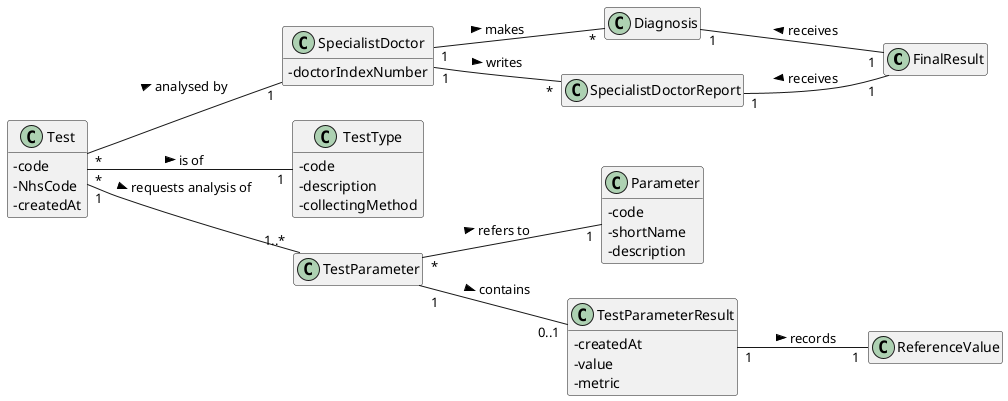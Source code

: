 @startuml

skinparam classAttributeIconSize 0
hide empty methods
hide empty attributes
left to right direction

class FinalResult{}

'class ChemicalResult{}

class Diagnosis{}

class SpecialistDoctorReport{}

class SpecialistDoctor{
- doctorIndexNumber
}

class Test{
- code
- NhsCode
- createdAt
}

class TestType{
- code
- description
- collectingMethod
}

class TestParameter{}

class Parameter{
- code
- shortName
- description
}

class TestParameterResult{
- createdAt
- value
- metric
}

class ReferenceValue{}

'ChemicalResult "1" -- "1" Test : presented under >
Test "*" -- "1" SpecialistDoctor : analysed by >
SpecialistDoctor "1" -- "*" Diagnosis : makes >
SpecialistDoctor "1" -- "*" SpecialistDoctorReport : writes >
Diagnosis "1" -- "1" FinalResult : receives <
SpecialistDoctorReport "1" -- "1" FinalResult : receives <
Test "*" -- "1" TestType : is of >
Test "1" -- "1..*" TestParameter : requests analysis of >
TestParameter "*" -- "1" Parameter : refers to >
TestParameter "1" -- "0..1" TestParameterResult : contains >
TestParameterResult "1" -- "1" ReferenceValue : records >


@enduml